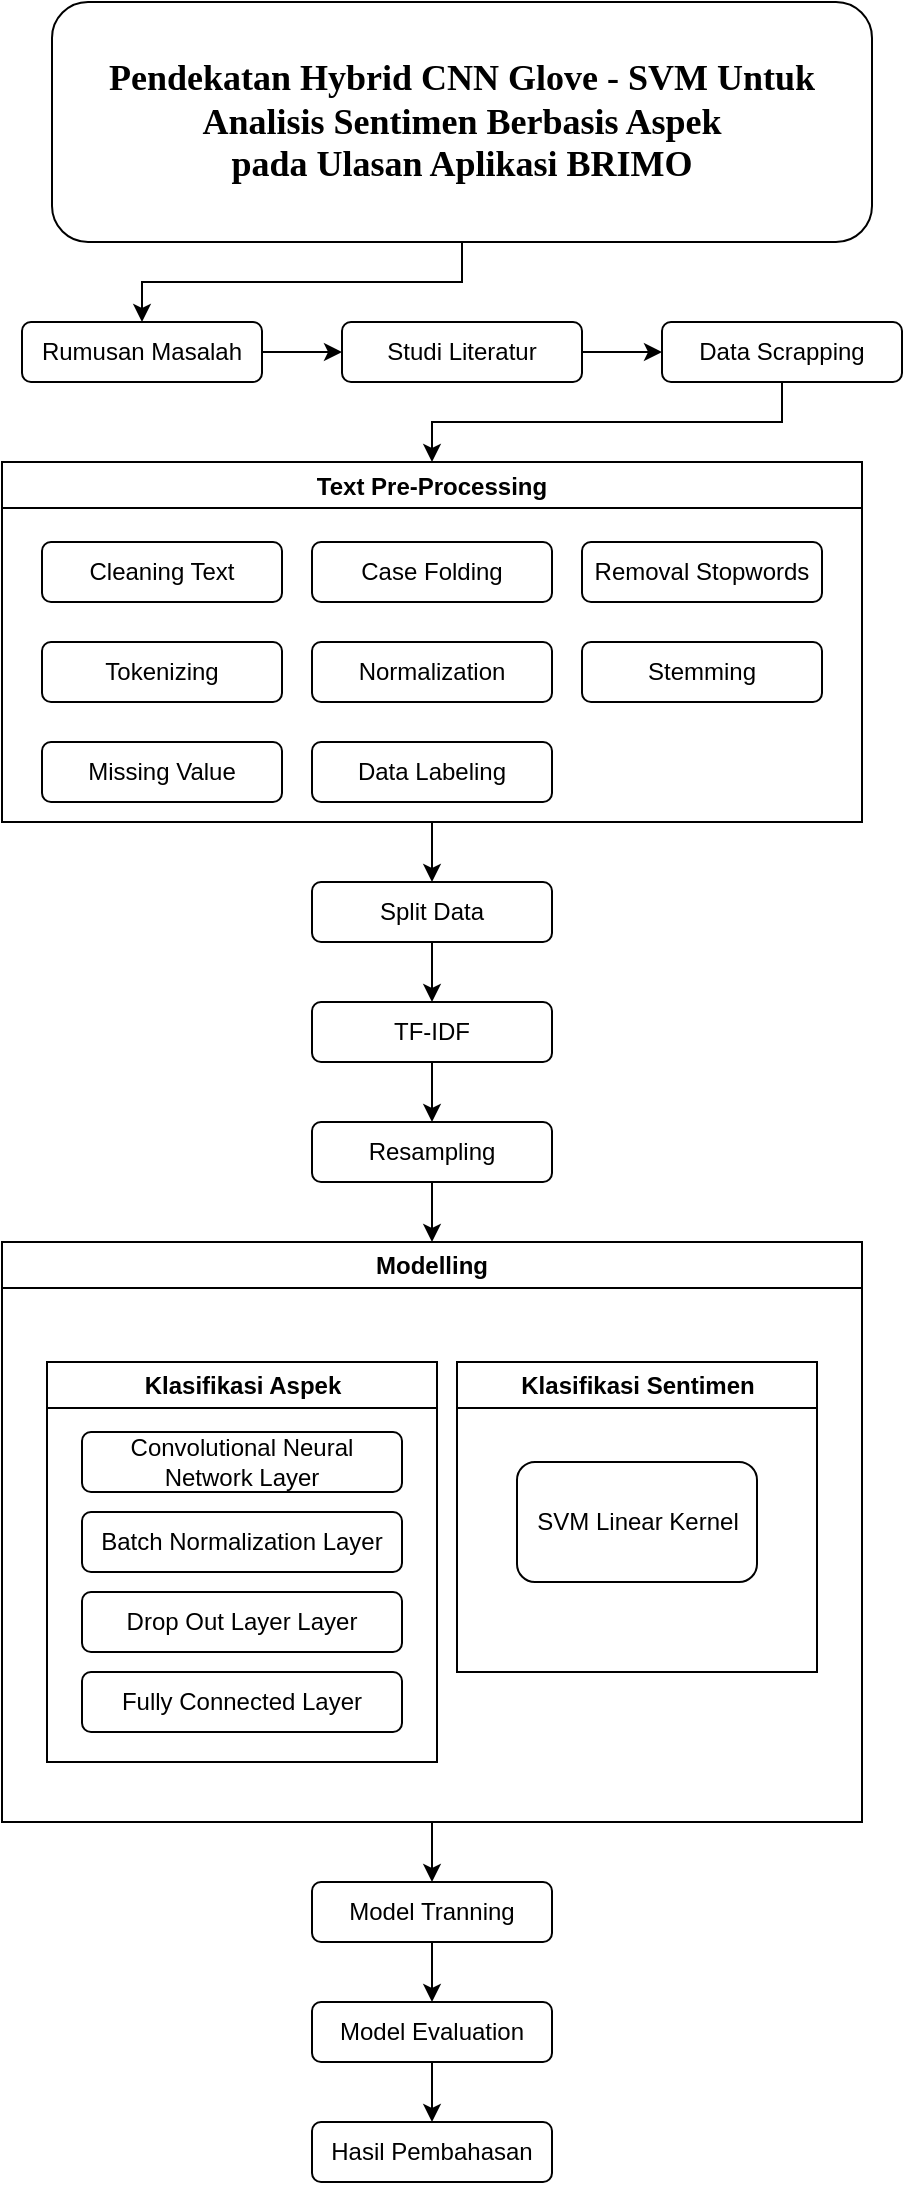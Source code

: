 <mxfile version="26.0.5">
  <diagram name="Page-1" id="PIee3p56ZYwBG29FOCDX">
    <mxGraphModel dx="794" dy="412" grid="1" gridSize="10" guides="1" tooltips="1" connect="1" arrows="1" fold="1" page="1" pageScale="1" pageWidth="850" pageHeight="1100" math="0" shadow="0">
      <root>
        <mxCell id="0" />
        <mxCell id="1" parent="0" />
        <mxCell id="JAxsVdZLf2L0At49DJf2-3" value="" style="edgeStyle=orthogonalEdgeStyle;rounded=0;orthogonalLoop=1;jettySize=auto;html=1;exitX=1;exitY=0.5;exitDx=0;exitDy=0;" parent="1" source="JAxsVdZLf2L0At49DJf2-9" target="JAxsVdZLf2L0At49DJf2-2" edge="1">
          <mxGeometry relative="1" as="geometry">
            <mxPoint x="340" y="230" as="sourcePoint" />
            <Array as="points" />
          </mxGeometry>
        </mxCell>
        <mxCell id="JAxsVdZLf2L0At49DJf2-8" value="" style="edgeStyle=orthogonalEdgeStyle;rounded=0;orthogonalLoop=1;jettySize=auto;html=1;" parent="1" source="JAxsVdZLf2L0At49DJf2-1" target="JAxsVdZLf2L0At49DJf2-7" edge="1">
          <mxGeometry relative="1" as="geometry" />
        </mxCell>
        <mxCell id="JAxsVdZLf2L0At49DJf2-1" value="&lt;span style=&quot;font-family: &amp;quot;Times New Roman&amp;quot;, serif;&quot;&gt;&lt;font style=&quot;font-size: 18px;&quot;&gt;&lt;b&gt;Pendekatan Hybrid CNN Glove - SVM Untuk Analisis Sentimen Berbasis Aspek&lt;br&gt;pada Ulasan Aplikasi BRIMO&lt;/b&gt;&lt;/font&gt;&lt;/span&gt;" style="rounded=1;whiteSpace=wrap;html=1;" parent="1" vertex="1">
          <mxGeometry x="135" width="410" height="120" as="geometry" />
        </mxCell>
        <mxCell id="yZ7mckzD8Vy80PMwdAzn-5" style="edgeStyle=orthogonalEdgeStyle;rounded=0;orthogonalLoop=1;jettySize=auto;html=1;exitX=0.5;exitY=1;exitDx=0;exitDy=0;entryX=0.5;entryY=0;entryDx=0;entryDy=0;" parent="1" source="JAxsVdZLf2L0At49DJf2-2" target="JAxsVdZLf2L0At49DJf2-18" edge="1">
          <mxGeometry relative="1" as="geometry" />
        </mxCell>
        <mxCell id="JAxsVdZLf2L0At49DJf2-2" value="Data Scrapping" style="rounded=1;whiteSpace=wrap;html=1;" parent="1" vertex="1">
          <mxGeometry x="440" y="160" width="120" height="30" as="geometry" />
        </mxCell>
        <mxCell id="JAxsVdZLf2L0At49DJf2-10" value="" style="edgeStyle=orthogonalEdgeStyle;rounded=0;orthogonalLoop=1;jettySize=auto;html=1;" parent="1" source="JAxsVdZLf2L0At49DJf2-7" target="JAxsVdZLf2L0At49DJf2-9" edge="1">
          <mxGeometry relative="1" as="geometry" />
        </mxCell>
        <mxCell id="JAxsVdZLf2L0At49DJf2-7" value="Rumusan Masalah" style="rounded=1;whiteSpace=wrap;html=1;" parent="1" vertex="1">
          <mxGeometry x="120" y="160" width="120" height="30" as="geometry" />
        </mxCell>
        <mxCell id="JAxsVdZLf2L0At49DJf2-9" value="Studi Literatur" style="rounded=1;whiteSpace=wrap;html=1;" parent="1" vertex="1">
          <mxGeometry x="280" y="160" width="120" height="30" as="geometry" />
        </mxCell>
        <mxCell id="Yud45kfeVJljVSLotYVA-23" style="edgeStyle=orthogonalEdgeStyle;rounded=0;orthogonalLoop=1;jettySize=auto;html=1;exitX=0.5;exitY=1;exitDx=0;exitDy=0;entryX=0.5;entryY=0;entryDx=0;entryDy=0;" parent="1" source="JAxsVdZLf2L0At49DJf2-18" target="JAxsVdZLf2L0At49DJf2-66" edge="1">
          <mxGeometry relative="1" as="geometry" />
        </mxCell>
        <mxCell id="JAxsVdZLf2L0At49DJf2-18" value="Text Pre-Processing" style="swimlane;" parent="1" vertex="1">
          <mxGeometry x="110" y="230" width="430" height="180" as="geometry" />
        </mxCell>
        <mxCell id="JAxsVdZLf2L0At49DJf2-34" value="Case Folding" style="rounded=1;whiteSpace=wrap;html=1;" parent="JAxsVdZLf2L0At49DJf2-18" vertex="1">
          <mxGeometry x="155" y="40" width="120" height="30" as="geometry" />
        </mxCell>
        <mxCell id="JAxsVdZLf2L0At49DJf2-35" value="Tokenizing" style="rounded=1;whiteSpace=wrap;html=1;" parent="JAxsVdZLf2L0At49DJf2-18" vertex="1">
          <mxGeometry x="20" y="90" width="120" height="30" as="geometry" />
        </mxCell>
        <mxCell id="JAxsVdZLf2L0At49DJf2-36" value="Removal Stopwords" style="rounded=1;whiteSpace=wrap;html=1;" parent="JAxsVdZLf2L0At49DJf2-18" vertex="1">
          <mxGeometry x="290" y="40" width="120" height="30" as="geometry" />
        </mxCell>
        <mxCell id="JAxsVdZLf2L0At49DJf2-37" value="Stemming" style="rounded=1;whiteSpace=wrap;html=1;" parent="JAxsVdZLf2L0At49DJf2-18" vertex="1">
          <mxGeometry x="290" y="90" width="120" height="30" as="geometry" />
        </mxCell>
        <mxCell id="JAxsVdZLf2L0At49DJf2-19" value="Missing Value" style="rounded=1;whiteSpace=wrap;html=1;" parent="JAxsVdZLf2L0At49DJf2-18" vertex="1">
          <mxGeometry x="20" y="140" width="120" height="30" as="geometry" />
        </mxCell>
        <mxCell id="JAxsVdZLf2L0At49DJf2-40" value="Normalization" style="rounded=1;whiteSpace=wrap;html=1;" parent="JAxsVdZLf2L0At49DJf2-18" vertex="1">
          <mxGeometry x="155" y="90" width="120" height="30" as="geometry" />
        </mxCell>
        <mxCell id="JAxsVdZLf2L0At49DJf2-23" value="Data Labeling" style="rounded=1;whiteSpace=wrap;html=1;" parent="JAxsVdZLf2L0At49DJf2-18" vertex="1">
          <mxGeometry x="155" y="140" width="120" height="30" as="geometry" />
        </mxCell>
        <mxCell id="Yud45kfeVJljVSLotYVA-1" value="Cleaning Text" style="rounded=1;whiteSpace=wrap;html=1;" parent="JAxsVdZLf2L0At49DJf2-18" vertex="1">
          <mxGeometry x="20" y="40" width="120" height="30" as="geometry" />
        </mxCell>
        <mxCell id="Yud45kfeVJljVSLotYVA-6" value="" style="edgeStyle=orthogonalEdgeStyle;rounded=0;orthogonalLoop=1;jettySize=auto;html=1;" parent="1" source="JAxsVdZLf2L0At49DJf2-42" target="Yud45kfeVJljVSLotYVA-5" edge="1">
          <mxGeometry relative="1" as="geometry" />
        </mxCell>
        <mxCell id="JAxsVdZLf2L0At49DJf2-42" value="TF-IDF" style="rounded=1;whiteSpace=wrap;html=1;" parent="1" vertex="1">
          <mxGeometry x="265" y="500" width="120" height="30" as="geometry" />
        </mxCell>
        <mxCell id="Yud45kfeVJljVSLotYVA-12" style="edgeStyle=orthogonalEdgeStyle;rounded=0;orthogonalLoop=1;jettySize=auto;html=1;entryX=0.5;entryY=0;entryDx=0;entryDy=0;" parent="1" source="JAxsVdZLf2L0At49DJf2-59" target="JAxsVdZLf2L0At49DJf2-61" edge="1">
          <mxGeometry relative="1" as="geometry" />
        </mxCell>
        <mxCell id="JAxsVdZLf2L0At49DJf2-59" value="Model Tranning" style="rounded=1;whiteSpace=wrap;html=1;" parent="1" vertex="1">
          <mxGeometry x="265" y="940" width="120" height="30" as="geometry" />
        </mxCell>
        <mxCell id="Yud45kfeVJljVSLotYVA-13" style="edgeStyle=orthogonalEdgeStyle;rounded=0;orthogonalLoop=1;jettySize=auto;html=1;entryX=0.5;entryY=0;entryDx=0;entryDy=0;" parent="1" source="JAxsVdZLf2L0At49DJf2-61" target="JAxsVdZLf2L0At49DJf2-72" edge="1">
          <mxGeometry relative="1" as="geometry" />
        </mxCell>
        <mxCell id="JAxsVdZLf2L0At49DJf2-61" value="Model Evaluation" style="rounded=1;whiteSpace=wrap;html=1;" parent="1" vertex="1">
          <mxGeometry x="265" y="1000" width="120" height="30" as="geometry" />
        </mxCell>
        <mxCell id="5e7VzZjBPvRn53_mJUJC-11" style="edgeStyle=orthogonalEdgeStyle;rounded=0;orthogonalLoop=1;jettySize=auto;html=1;exitX=0.5;exitY=1;exitDx=0;exitDy=0;entryX=0.5;entryY=0;entryDx=0;entryDy=0;" parent="1" source="JAxsVdZLf2L0At49DJf2-66" target="JAxsVdZLf2L0At49DJf2-42" edge="1">
          <mxGeometry relative="1" as="geometry" />
        </mxCell>
        <mxCell id="JAxsVdZLf2L0At49DJf2-66" value="Split Data" style="rounded=1;whiteSpace=wrap;html=1;" parent="1" vertex="1">
          <mxGeometry x="265" y="440" width="120" height="30" as="geometry" />
        </mxCell>
        <mxCell id="JAxsVdZLf2L0At49DJf2-72" value="Hasil Pembahasan" style="rounded=1;whiteSpace=wrap;html=1;" parent="1" vertex="1">
          <mxGeometry x="265" y="1060" width="120" height="30" as="geometry" />
        </mxCell>
        <mxCell id="Yud45kfeVJljVSLotYVA-14" style="edgeStyle=orthogonalEdgeStyle;rounded=0;orthogonalLoop=1;jettySize=auto;html=1;exitX=0.5;exitY=1;exitDx=0;exitDy=0;entryX=0.5;entryY=0;entryDx=0;entryDy=0;" parent="1" source="Yud45kfeVJljVSLotYVA-4" target="JAxsVdZLf2L0At49DJf2-59" edge="1">
          <mxGeometry relative="1" as="geometry" />
        </mxCell>
        <mxCell id="Yud45kfeVJljVSLotYVA-4" value="Modelling" style="swimlane;whiteSpace=wrap;html=1;" parent="1" vertex="1">
          <mxGeometry x="110" y="620" width="430" height="290" as="geometry" />
        </mxCell>
        <mxCell id="Yud45kfeVJljVSLotYVA-16" value="Klasifikasi Aspek" style="swimlane;whiteSpace=wrap;html=1;" parent="Yud45kfeVJljVSLotYVA-4" vertex="1">
          <mxGeometry x="22.5" y="60" width="195" height="200" as="geometry" />
        </mxCell>
        <mxCell id="Yud45kfeVJljVSLotYVA-19" value="Convolutional Neural Network Layer" style="rounded=1;whiteSpace=wrap;html=1;" parent="Yud45kfeVJljVSLotYVA-16" vertex="1">
          <mxGeometry x="17.5" y="35" width="160" height="30" as="geometry" />
        </mxCell>
        <mxCell id="Yud45kfeVJljVSLotYVA-20" value="Batch Normalization Layer" style="rounded=1;whiteSpace=wrap;html=1;" parent="Yud45kfeVJljVSLotYVA-16" vertex="1">
          <mxGeometry x="17.5" y="75" width="160" height="30" as="geometry" />
        </mxCell>
        <mxCell id="Yud45kfeVJljVSLotYVA-21" value="Drop Out Layer Layer" style="rounded=1;whiteSpace=wrap;html=1;" parent="Yud45kfeVJljVSLotYVA-16" vertex="1">
          <mxGeometry x="17.5" y="115" width="160" height="30" as="geometry" />
        </mxCell>
        <mxCell id="Yud45kfeVJljVSLotYVA-22" value="Fully Connected Layer" style="rounded=1;whiteSpace=wrap;html=1;" parent="Yud45kfeVJljVSLotYVA-16" vertex="1">
          <mxGeometry x="17.5" y="155" width="160" height="30" as="geometry" />
        </mxCell>
        <mxCell id="Yud45kfeVJljVSLotYVA-17" value="Klasifikasi Sentimen" style="swimlane;whiteSpace=wrap;html=1;" parent="Yud45kfeVJljVSLotYVA-4" vertex="1">
          <mxGeometry x="227.5" y="60" width="180" height="155" as="geometry" />
        </mxCell>
        <mxCell id="Yud45kfeVJljVSLotYVA-18" value="SVM Linear Kernel" style="rounded=1;whiteSpace=wrap;html=1;" parent="Yud45kfeVJljVSLotYVA-17" vertex="1">
          <mxGeometry x="30" y="50" width="120" height="60" as="geometry" />
        </mxCell>
        <mxCell id="Yud45kfeVJljVSLotYVA-15" style="edgeStyle=orthogonalEdgeStyle;rounded=0;orthogonalLoop=1;jettySize=auto;html=1;entryX=0.5;entryY=0;entryDx=0;entryDy=0;" parent="1" source="Yud45kfeVJljVSLotYVA-5" target="Yud45kfeVJljVSLotYVA-4" edge="1">
          <mxGeometry relative="1" as="geometry" />
        </mxCell>
        <mxCell id="Yud45kfeVJljVSLotYVA-5" value="Res&lt;span style=&quot;background-color: initial;&quot;&gt;ampling&lt;/span&gt;" style="rounded=1;whiteSpace=wrap;html=1;" parent="1" vertex="1">
          <mxGeometry x="265" y="560" width="120" height="30" as="geometry" />
        </mxCell>
      </root>
    </mxGraphModel>
  </diagram>
</mxfile>
